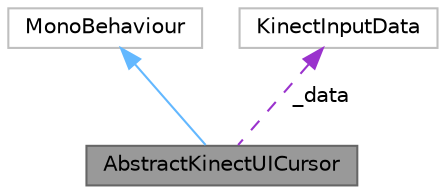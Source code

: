 digraph "AbstractKinectUICursor"
{
 // LATEX_PDF_SIZE
  bgcolor="transparent";
  edge [fontname=Helvetica,fontsize=10,labelfontname=Helvetica,labelfontsize=10];
  node [fontname=Helvetica,fontsize=10,shape=box,height=0.2,width=0.4];
  Node1 [label="AbstractKinectUICursor",height=0.2,width=0.4,color="gray40", fillcolor="grey60", style="filled", fontcolor="black",tooltip="Abstract UI component class for hand cursor objects."];
  Node2 -> Node1 [dir="back",color="steelblue1",style="solid"];
  Node2 [label="MonoBehaviour",height=0.2,width=0.4,color="grey75", fillcolor="white", style="filled",tooltip=" "];
  Node3 -> Node1 [dir="back",color="darkorchid3",style="dashed",label=" _data" ];
  Node3 [label="KinectInputData",height=0.2,width=0.4,color="grey75", fillcolor="white", style="filled",URL="$class_kinect_input_data.html",tooltip=" "];
}
